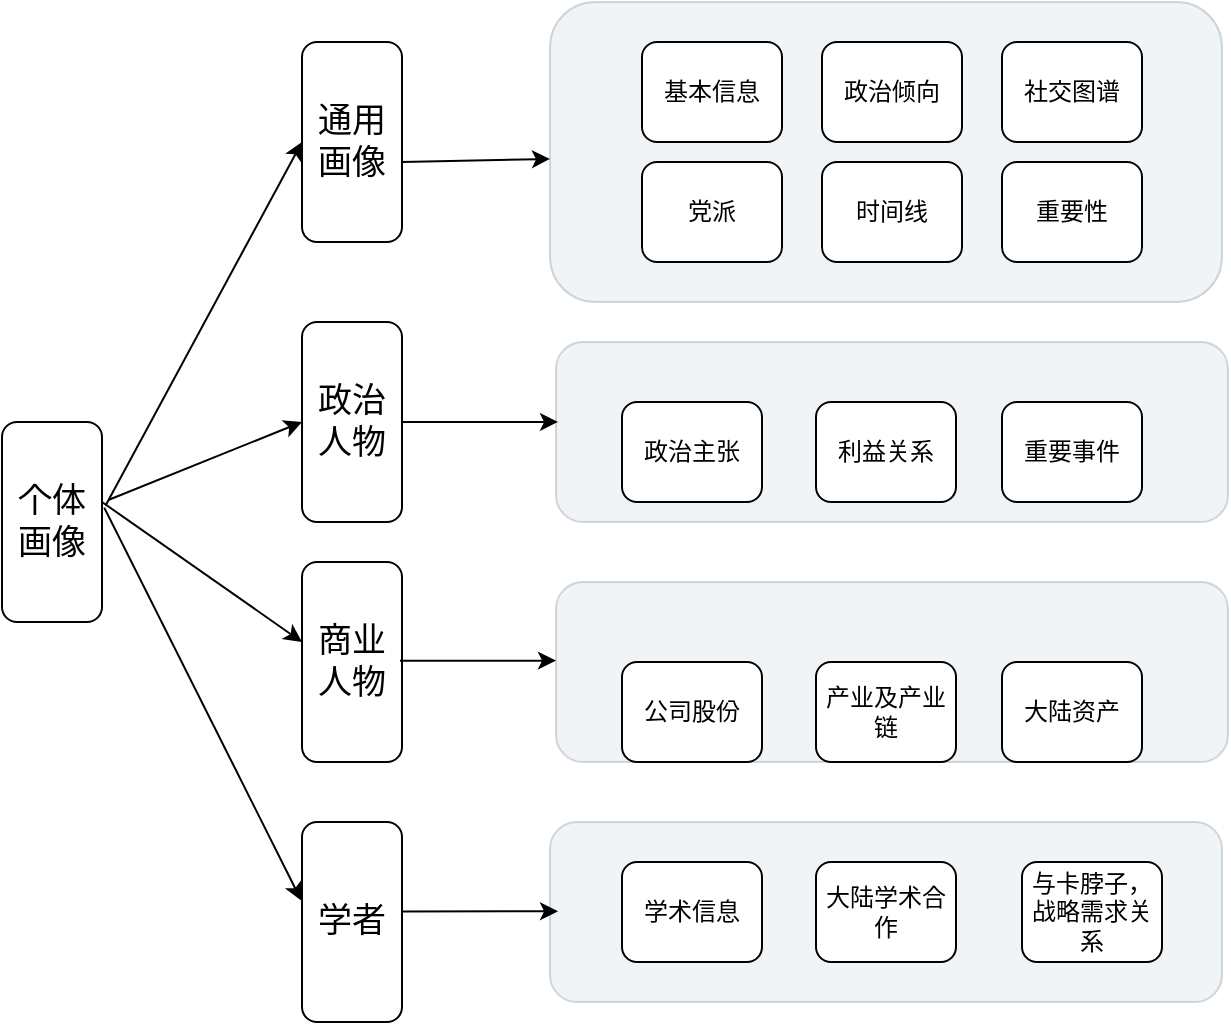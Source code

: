 <mxfile version="20.5.2" type="github">
  <diagram id="NsqInIGywiZZ2RFG8WiF" name="第 1 页">
    <mxGraphModel dx="1422" dy="790" grid="1" gridSize="10" guides="1" tooltips="1" connect="1" arrows="1" fold="1" page="1" pageScale="1" pageWidth="827" pageHeight="1169" math="0" shadow="0">
      <root>
        <mxCell id="0" />
        <mxCell id="1" parent="0" />
        <mxCell id="gSTe2-r0RAviyPAt5eS3-32" value="" style="rounded=1;whiteSpace=wrap;html=1;fontSize=17;opacity=20;fillColor=#bac8d3;strokeColor=#23445d;" vertex="1" parent="1">
          <mxGeometry x="417" y="530" width="336" height="90" as="geometry" />
        </mxCell>
        <mxCell id="gSTe2-r0RAviyPAt5eS3-31" value="" style="rounded=1;whiteSpace=wrap;html=1;fontSize=17;opacity=20;fillColor=#bac8d3;strokeColor=#23445d;" vertex="1" parent="1">
          <mxGeometry x="414" y="770" width="336" height="90" as="geometry" />
        </mxCell>
        <mxCell id="gSTe2-r0RAviyPAt5eS3-30" value="" style="rounded=1;whiteSpace=wrap;html=1;fontSize=17;opacity=20;fillColor=#bac8d3;strokeColor=#23445d;" vertex="1" parent="1">
          <mxGeometry x="417" y="650" width="336" height="90" as="geometry" />
        </mxCell>
        <mxCell id="gSTe2-r0RAviyPAt5eS3-2" value="&lt;font style=&quot;font-size: 17px;&quot;&gt;个体画像&lt;/font&gt;" style="rounded=1;whiteSpace=wrap;html=1;" vertex="1" parent="1">
          <mxGeometry x="140" y="570" width="50" height="100" as="geometry" />
        </mxCell>
        <mxCell id="gSTe2-r0RAviyPAt5eS3-3" value="&lt;span style=&quot;font-size: 17px;&quot;&gt;通用画像&lt;/span&gt;" style="rounded=1;whiteSpace=wrap;html=1;" vertex="1" parent="1">
          <mxGeometry x="290" y="380" width="50" height="100" as="geometry" />
        </mxCell>
        <mxCell id="gSTe2-r0RAviyPAt5eS3-4" value="" style="rounded=1;whiteSpace=wrap;html=1;fontSize=17;opacity=20;fillColor=#bac8d3;strokeColor=#23445d;" vertex="1" parent="1">
          <mxGeometry x="414" y="360" width="336" height="150" as="geometry" />
        </mxCell>
        <mxCell id="gSTe2-r0RAviyPAt5eS3-5" value="基本信息" style="rounded=1;whiteSpace=wrap;html=1;" vertex="1" parent="1">
          <mxGeometry x="460" y="380" width="70" height="50" as="geometry" />
        </mxCell>
        <mxCell id="gSTe2-r0RAviyPAt5eS3-6" value="政治倾向" style="rounded=1;whiteSpace=wrap;html=1;" vertex="1" parent="1">
          <mxGeometry x="550" y="380" width="70" height="50" as="geometry" />
        </mxCell>
        <mxCell id="gSTe2-r0RAviyPAt5eS3-7" value="社交图谱" style="rounded=1;whiteSpace=wrap;html=1;" vertex="1" parent="1">
          <mxGeometry x="640" y="380" width="70" height="50" as="geometry" />
        </mxCell>
        <mxCell id="gSTe2-r0RAviyPAt5eS3-8" value="党派" style="rounded=1;whiteSpace=wrap;html=1;" vertex="1" parent="1">
          <mxGeometry x="460" y="440" width="70" height="50" as="geometry" />
        </mxCell>
        <mxCell id="gSTe2-r0RAviyPAt5eS3-9" value="时间线" style="rounded=1;whiteSpace=wrap;html=1;" vertex="1" parent="1">
          <mxGeometry x="550" y="440" width="70" height="50" as="geometry" />
        </mxCell>
        <mxCell id="gSTe2-r0RAviyPAt5eS3-10" value="重要性" style="rounded=1;whiteSpace=wrap;html=1;" vertex="1" parent="1">
          <mxGeometry x="640" y="440" width="70" height="50" as="geometry" />
        </mxCell>
        <mxCell id="gSTe2-r0RAviyPAt5eS3-11" value="&lt;span style=&quot;font-size: 17px;&quot;&gt;政治人物&lt;/span&gt;" style="rounded=1;whiteSpace=wrap;html=1;" vertex="1" parent="1">
          <mxGeometry x="290" y="520" width="50" height="100" as="geometry" />
        </mxCell>
        <mxCell id="gSTe2-r0RAviyPAt5eS3-13" value="政治主张" style="rounded=1;whiteSpace=wrap;html=1;" vertex="1" parent="1">
          <mxGeometry x="450" y="560" width="70" height="50" as="geometry" />
        </mxCell>
        <mxCell id="gSTe2-r0RAviyPAt5eS3-14" value="利益关系" style="rounded=1;whiteSpace=wrap;html=1;" vertex="1" parent="1">
          <mxGeometry x="547" y="560" width="70" height="50" as="geometry" />
        </mxCell>
        <mxCell id="gSTe2-r0RAviyPAt5eS3-15" value="重要事件" style="rounded=1;whiteSpace=wrap;html=1;" vertex="1" parent="1">
          <mxGeometry x="640" y="560" width="70" height="50" as="geometry" />
        </mxCell>
        <mxCell id="gSTe2-r0RAviyPAt5eS3-17" value="&lt;span style=&quot;font-size: 17px;&quot;&gt;商业人物&lt;/span&gt;" style="rounded=1;whiteSpace=wrap;html=1;" vertex="1" parent="1">
          <mxGeometry x="290" y="640" width="50" height="100" as="geometry" />
        </mxCell>
        <mxCell id="gSTe2-r0RAviyPAt5eS3-18" value="公司股份" style="rounded=1;whiteSpace=wrap;html=1;" vertex="1" parent="1">
          <mxGeometry x="450" y="690" width="70" height="50" as="geometry" />
        </mxCell>
        <mxCell id="gSTe2-r0RAviyPAt5eS3-19" value="产业及产业链" style="rounded=1;whiteSpace=wrap;html=1;" vertex="1" parent="1">
          <mxGeometry x="547" y="690" width="70" height="50" as="geometry" />
        </mxCell>
        <mxCell id="gSTe2-r0RAviyPAt5eS3-20" value="大陆资产" style="rounded=1;whiteSpace=wrap;html=1;" vertex="1" parent="1">
          <mxGeometry x="640" y="690" width="70" height="50" as="geometry" />
        </mxCell>
        <mxCell id="gSTe2-r0RAviyPAt5eS3-23" value="&lt;span style=&quot;font-size: 17px;&quot;&gt;学者&lt;/span&gt;" style="rounded=1;whiteSpace=wrap;html=1;" vertex="1" parent="1">
          <mxGeometry x="290" y="770" width="50" height="100" as="geometry" />
        </mxCell>
        <mxCell id="gSTe2-r0RAviyPAt5eS3-25" value="学术信息" style="rounded=1;whiteSpace=wrap;html=1;" vertex="1" parent="1">
          <mxGeometry x="450" y="790" width="70" height="50" as="geometry" />
        </mxCell>
        <mxCell id="gSTe2-r0RAviyPAt5eS3-26" value="大陆学术合作" style="rounded=1;whiteSpace=wrap;html=1;" vertex="1" parent="1">
          <mxGeometry x="547" y="790" width="70" height="50" as="geometry" />
        </mxCell>
        <mxCell id="gSTe2-r0RAviyPAt5eS3-27" value="与卡脖子，战略需求关系" style="rounded=1;whiteSpace=wrap;html=1;" vertex="1" parent="1">
          <mxGeometry x="650" y="790" width="70" height="50" as="geometry" />
        </mxCell>
        <mxCell id="gSTe2-r0RAviyPAt5eS3-28" value="" style="endArrow=classic;html=1;rounded=0;fontSize=17;entryX=0;entryY=0.5;entryDx=0;entryDy=0;exitX=1.036;exitY=0.417;exitDx=0;exitDy=0;exitPerimeter=0;" edge="1" parent="1" source="gSTe2-r0RAviyPAt5eS3-2" target="gSTe2-r0RAviyPAt5eS3-3">
          <mxGeometry width="50" height="50" relative="1" as="geometry">
            <mxPoint x="190" y="650" as="sourcePoint" />
            <mxPoint x="240" y="600" as="targetPoint" />
          </mxGeometry>
        </mxCell>
        <mxCell id="gSTe2-r0RAviyPAt5eS3-33" value="" style="endArrow=classic;html=1;rounded=0;fontSize=17;entryX=0;entryY=0.5;entryDx=0;entryDy=0;exitX=1.063;exitY=0.39;exitDx=0;exitDy=0;exitPerimeter=0;" edge="1" parent="1" source="gSTe2-r0RAviyPAt5eS3-2" target="gSTe2-r0RAviyPAt5eS3-11">
          <mxGeometry width="50" height="50" relative="1" as="geometry">
            <mxPoint x="200" y="660" as="sourcePoint" />
            <mxPoint x="300.0" y="440" as="targetPoint" />
          </mxGeometry>
        </mxCell>
        <mxCell id="gSTe2-r0RAviyPAt5eS3-34" value="" style="endArrow=classic;html=1;rounded=0;fontSize=17;entryX=0;entryY=0.4;entryDx=0;entryDy=0;entryPerimeter=0;" edge="1" parent="1" target="gSTe2-r0RAviyPAt5eS3-17">
          <mxGeometry width="50" height="50" relative="1" as="geometry">
            <mxPoint x="190" y="610" as="sourcePoint" />
            <mxPoint x="300.0" y="570" as="targetPoint" />
          </mxGeometry>
        </mxCell>
        <mxCell id="gSTe2-r0RAviyPAt5eS3-35" value="" style="endArrow=classic;html=1;rounded=0;fontSize=17;entryX=-0.006;entryY=0.393;entryDx=0;entryDy=0;entryPerimeter=0;exitX=1.022;exitY=0.428;exitDx=0;exitDy=0;exitPerimeter=0;" edge="1" parent="1" source="gSTe2-r0RAviyPAt5eS3-2" target="gSTe2-r0RAviyPAt5eS3-23">
          <mxGeometry width="50" height="50" relative="1" as="geometry">
            <mxPoint x="190" y="680" as="sourcePoint" />
            <mxPoint x="300.0" y="690" as="targetPoint" />
          </mxGeometry>
        </mxCell>
        <mxCell id="gSTe2-r0RAviyPAt5eS3-36" value="" style="endArrow=classic;html=1;rounded=0;fontSize=17;exitX=1.036;exitY=0.417;exitDx=0;exitDy=0;exitPerimeter=0;" edge="1" parent="1" target="gSTe2-r0RAviyPAt5eS3-4">
          <mxGeometry width="50" height="50" relative="1" as="geometry">
            <mxPoint x="340.0" y="440.0" as="sourcePoint" />
            <mxPoint x="438.2" y="258.3" as="targetPoint" />
          </mxGeometry>
        </mxCell>
        <mxCell id="gSTe2-r0RAviyPAt5eS3-37" value="" style="endArrow=classic;html=1;rounded=0;fontSize=17;exitX=1;exitY=0.5;exitDx=0;exitDy=0;entryX=0.003;entryY=0.444;entryDx=0;entryDy=0;entryPerimeter=0;" edge="1" parent="1" source="gSTe2-r0RAviyPAt5eS3-11" target="gSTe2-r0RAviyPAt5eS3-32">
          <mxGeometry width="50" height="50" relative="1" as="geometry">
            <mxPoint x="343.0" y="560" as="sourcePoint" />
            <mxPoint x="417" y="558.471" as="targetPoint" />
          </mxGeometry>
        </mxCell>
        <mxCell id="gSTe2-r0RAviyPAt5eS3-38" value="" style="endArrow=classic;html=1;rounded=0;fontSize=17;exitX=1;exitY=0.5;exitDx=0;exitDy=0;entryX=0.003;entryY=0.444;entryDx=0;entryDy=0;entryPerimeter=0;" edge="1" parent="1">
          <mxGeometry width="50" height="50" relative="1" as="geometry">
            <mxPoint x="338.99" y="689.35" as="sourcePoint" />
            <mxPoint x="416.998" y="689.31" as="targetPoint" />
          </mxGeometry>
        </mxCell>
        <mxCell id="gSTe2-r0RAviyPAt5eS3-39" value="" style="endArrow=classic;html=1;rounded=0;fontSize=17;exitX=1;exitY=0.5;exitDx=0;exitDy=0;entryX=0.003;entryY=0.444;entryDx=0;entryDy=0;entryPerimeter=0;" edge="1" parent="1">
          <mxGeometry width="50" height="50" relative="1" as="geometry">
            <mxPoint x="340" y="814.7" as="sourcePoint" />
            <mxPoint x="418.008" y="814.66" as="targetPoint" />
          </mxGeometry>
        </mxCell>
      </root>
    </mxGraphModel>
  </diagram>
</mxfile>
